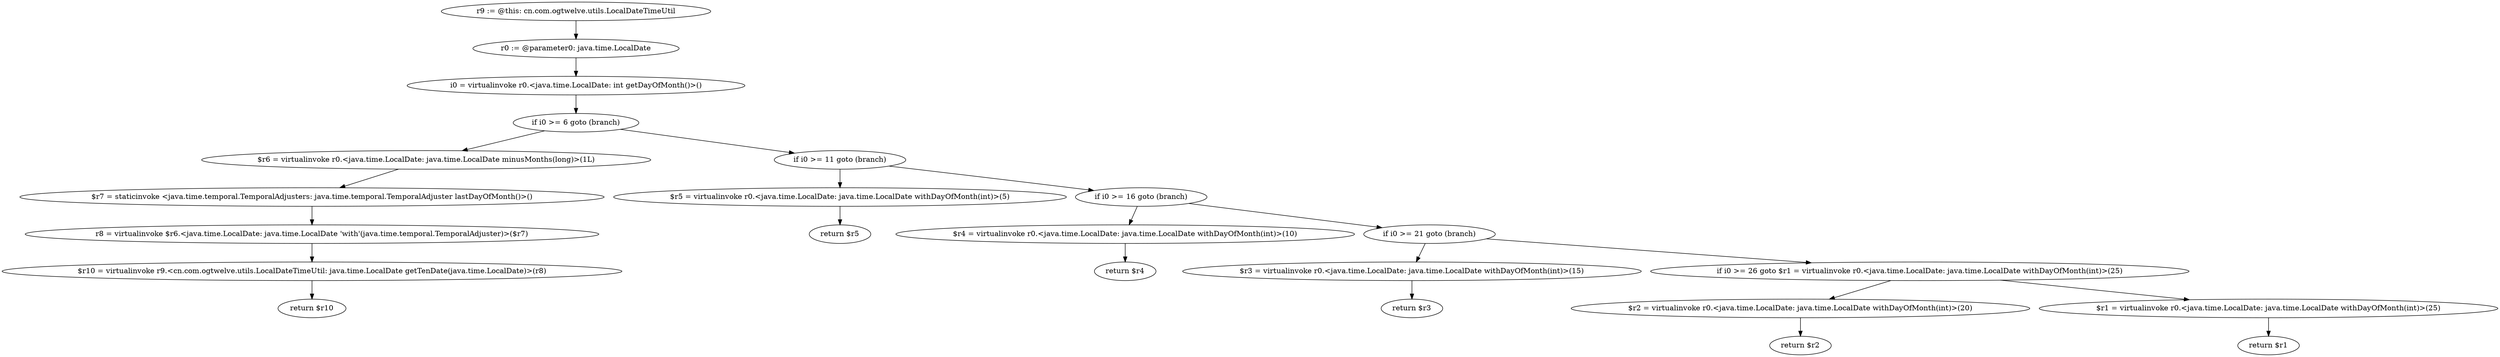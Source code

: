 digraph "unitGraph" {
    "r9 := @this: cn.com.ogtwelve.utils.LocalDateTimeUtil"
    "r0 := @parameter0: java.time.LocalDate"
    "i0 = virtualinvoke r0.<java.time.LocalDate: int getDayOfMonth()>()"
    "if i0 >= 6 goto (branch)"
    "$r6 = virtualinvoke r0.<java.time.LocalDate: java.time.LocalDate minusMonths(long)>(1L)"
    "$r7 = staticinvoke <java.time.temporal.TemporalAdjusters: java.time.temporal.TemporalAdjuster lastDayOfMonth()>()"
    "r8 = virtualinvoke $r6.<java.time.LocalDate: java.time.LocalDate 'with'(java.time.temporal.TemporalAdjuster)>($r7)"
    "$r10 = virtualinvoke r9.<cn.com.ogtwelve.utils.LocalDateTimeUtil: java.time.LocalDate getTenDate(java.time.LocalDate)>(r8)"
    "return $r10"
    "if i0 >= 11 goto (branch)"
    "$r5 = virtualinvoke r0.<java.time.LocalDate: java.time.LocalDate withDayOfMonth(int)>(5)"
    "return $r5"
    "if i0 >= 16 goto (branch)"
    "$r4 = virtualinvoke r0.<java.time.LocalDate: java.time.LocalDate withDayOfMonth(int)>(10)"
    "return $r4"
    "if i0 >= 21 goto (branch)"
    "$r3 = virtualinvoke r0.<java.time.LocalDate: java.time.LocalDate withDayOfMonth(int)>(15)"
    "return $r3"
    "if i0 >= 26 goto $r1 = virtualinvoke r0.<java.time.LocalDate: java.time.LocalDate withDayOfMonth(int)>(25)"
    "$r2 = virtualinvoke r0.<java.time.LocalDate: java.time.LocalDate withDayOfMonth(int)>(20)"
    "return $r2"
    "$r1 = virtualinvoke r0.<java.time.LocalDate: java.time.LocalDate withDayOfMonth(int)>(25)"
    "return $r1"
    "r9 := @this: cn.com.ogtwelve.utils.LocalDateTimeUtil"->"r0 := @parameter0: java.time.LocalDate";
    "r0 := @parameter0: java.time.LocalDate"->"i0 = virtualinvoke r0.<java.time.LocalDate: int getDayOfMonth()>()";
    "i0 = virtualinvoke r0.<java.time.LocalDate: int getDayOfMonth()>()"->"if i0 >= 6 goto (branch)";
    "if i0 >= 6 goto (branch)"->"$r6 = virtualinvoke r0.<java.time.LocalDate: java.time.LocalDate minusMonths(long)>(1L)";
    "if i0 >= 6 goto (branch)"->"if i0 >= 11 goto (branch)";
    "$r6 = virtualinvoke r0.<java.time.LocalDate: java.time.LocalDate minusMonths(long)>(1L)"->"$r7 = staticinvoke <java.time.temporal.TemporalAdjusters: java.time.temporal.TemporalAdjuster lastDayOfMonth()>()";
    "$r7 = staticinvoke <java.time.temporal.TemporalAdjusters: java.time.temporal.TemporalAdjuster lastDayOfMonth()>()"->"r8 = virtualinvoke $r6.<java.time.LocalDate: java.time.LocalDate 'with'(java.time.temporal.TemporalAdjuster)>($r7)";
    "r8 = virtualinvoke $r6.<java.time.LocalDate: java.time.LocalDate 'with'(java.time.temporal.TemporalAdjuster)>($r7)"->"$r10 = virtualinvoke r9.<cn.com.ogtwelve.utils.LocalDateTimeUtil: java.time.LocalDate getTenDate(java.time.LocalDate)>(r8)";
    "$r10 = virtualinvoke r9.<cn.com.ogtwelve.utils.LocalDateTimeUtil: java.time.LocalDate getTenDate(java.time.LocalDate)>(r8)"->"return $r10";
    "if i0 >= 11 goto (branch)"->"$r5 = virtualinvoke r0.<java.time.LocalDate: java.time.LocalDate withDayOfMonth(int)>(5)";
    "if i0 >= 11 goto (branch)"->"if i0 >= 16 goto (branch)";
    "$r5 = virtualinvoke r0.<java.time.LocalDate: java.time.LocalDate withDayOfMonth(int)>(5)"->"return $r5";
    "if i0 >= 16 goto (branch)"->"$r4 = virtualinvoke r0.<java.time.LocalDate: java.time.LocalDate withDayOfMonth(int)>(10)";
    "if i0 >= 16 goto (branch)"->"if i0 >= 21 goto (branch)";
    "$r4 = virtualinvoke r0.<java.time.LocalDate: java.time.LocalDate withDayOfMonth(int)>(10)"->"return $r4";
    "if i0 >= 21 goto (branch)"->"$r3 = virtualinvoke r0.<java.time.LocalDate: java.time.LocalDate withDayOfMonth(int)>(15)";
    "if i0 >= 21 goto (branch)"->"if i0 >= 26 goto $r1 = virtualinvoke r0.<java.time.LocalDate: java.time.LocalDate withDayOfMonth(int)>(25)";
    "$r3 = virtualinvoke r0.<java.time.LocalDate: java.time.LocalDate withDayOfMonth(int)>(15)"->"return $r3";
    "if i0 >= 26 goto $r1 = virtualinvoke r0.<java.time.LocalDate: java.time.LocalDate withDayOfMonth(int)>(25)"->"$r2 = virtualinvoke r0.<java.time.LocalDate: java.time.LocalDate withDayOfMonth(int)>(20)";
    "if i0 >= 26 goto $r1 = virtualinvoke r0.<java.time.LocalDate: java.time.LocalDate withDayOfMonth(int)>(25)"->"$r1 = virtualinvoke r0.<java.time.LocalDate: java.time.LocalDate withDayOfMonth(int)>(25)";
    "$r2 = virtualinvoke r0.<java.time.LocalDate: java.time.LocalDate withDayOfMonth(int)>(20)"->"return $r2";
    "$r1 = virtualinvoke r0.<java.time.LocalDate: java.time.LocalDate withDayOfMonth(int)>(25)"->"return $r1";
}
